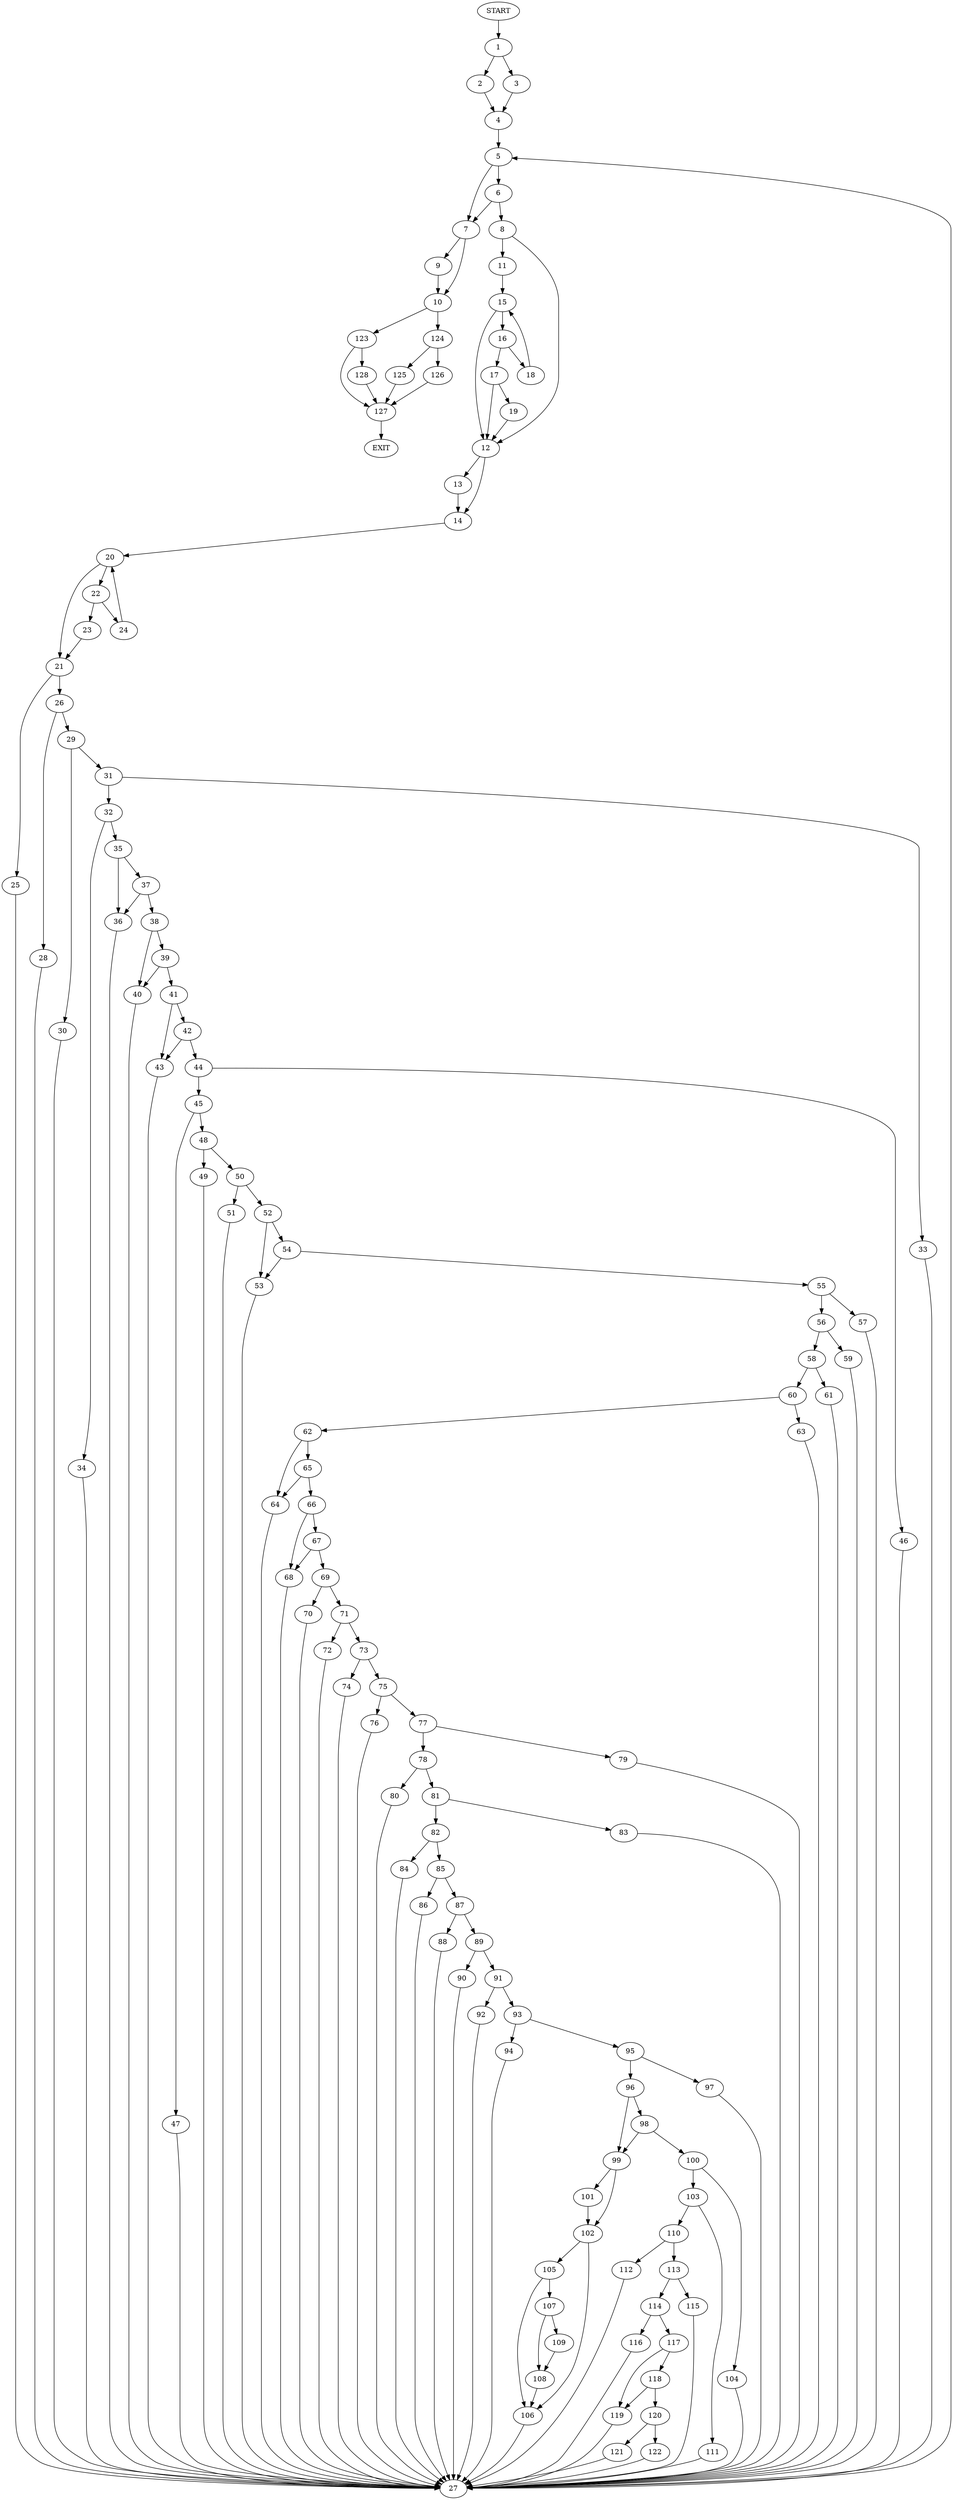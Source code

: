 digraph {
0 [label="START"]
129 [label="EXIT"]
0 -> 1
1 -> 2
1 -> 3
3 -> 4
2 -> 4
4 -> 5
5 -> 6
5 -> 7
6 -> 8
6 -> 7
7 -> 9
7 -> 10
8 -> 11
8 -> 12
12 -> 13
12 -> 14
11 -> 15
15 -> 12
15 -> 16
16 -> 17
16 -> 18
17 -> 19
17 -> 12
18 -> 15
19 -> 12
14 -> 20
13 -> 14
20 -> 21
20 -> 22
22 -> 23
22 -> 24
21 -> 25
21 -> 26
24 -> 20
23 -> 21
25 -> 27
26 -> 28
26 -> 29
27 -> 5
29 -> 30
29 -> 31
28 -> 27
31 -> 32
31 -> 33
30 -> 27
33 -> 27
32 -> 34
32 -> 35
35 -> 36
35 -> 37
34 -> 27
37 -> 36
37 -> 38
36 -> 27
38 -> 39
38 -> 40
40 -> 27
39 -> 41
39 -> 40
41 -> 42
41 -> 43
42 -> 44
42 -> 43
43 -> 27
44 -> 45
44 -> 46
45 -> 47
45 -> 48
46 -> 27
48 -> 49
48 -> 50
47 -> 27
49 -> 27
50 -> 51
50 -> 52
52 -> 53
52 -> 54
51 -> 27
53 -> 27
54 -> 53
54 -> 55
55 -> 56
55 -> 57
56 -> 58
56 -> 59
57 -> 27
58 -> 60
58 -> 61
59 -> 27
60 -> 62
60 -> 63
61 -> 27
63 -> 27
62 -> 64
62 -> 65
64 -> 27
65 -> 66
65 -> 64
66 -> 67
66 -> 68
67 -> 68
67 -> 69
68 -> 27
69 -> 70
69 -> 71
71 -> 72
71 -> 73
70 -> 27
72 -> 27
73 -> 74
73 -> 75
74 -> 27
75 -> 76
75 -> 77
76 -> 27
77 -> 78
77 -> 79
79 -> 27
78 -> 80
78 -> 81
81 -> 82
81 -> 83
80 -> 27
82 -> 84
82 -> 85
83 -> 27
85 -> 86
85 -> 87
84 -> 27
86 -> 27
87 -> 88
87 -> 89
89 -> 90
89 -> 91
88 -> 27
90 -> 27
91 -> 92
91 -> 93
92 -> 27
93 -> 94
93 -> 95
95 -> 96
95 -> 97
94 -> 27
96 -> 98
96 -> 99
97 -> 27
98 -> 100
98 -> 99
99 -> 101
99 -> 102
100 -> 103
100 -> 104
102 -> 105
102 -> 106
101 -> 102
105 -> 107
105 -> 106
106 -> 27
107 -> 108
107 -> 109
108 -> 106
109 -> 108
103 -> 110
103 -> 111
104 -> 27
110 -> 112
110 -> 113
111 -> 27
112 -> 27
113 -> 114
113 -> 115
114 -> 116
114 -> 117
115 -> 27
116 -> 27
117 -> 118
117 -> 119
119 -> 27
118 -> 119
118 -> 120
120 -> 121
120 -> 122
121 -> 27
122 -> 27
9 -> 10
10 -> 123
10 -> 124
124 -> 125
124 -> 126
123 -> 127
123 -> 128
125 -> 127
126 -> 127
127 -> 129
128 -> 127
}
